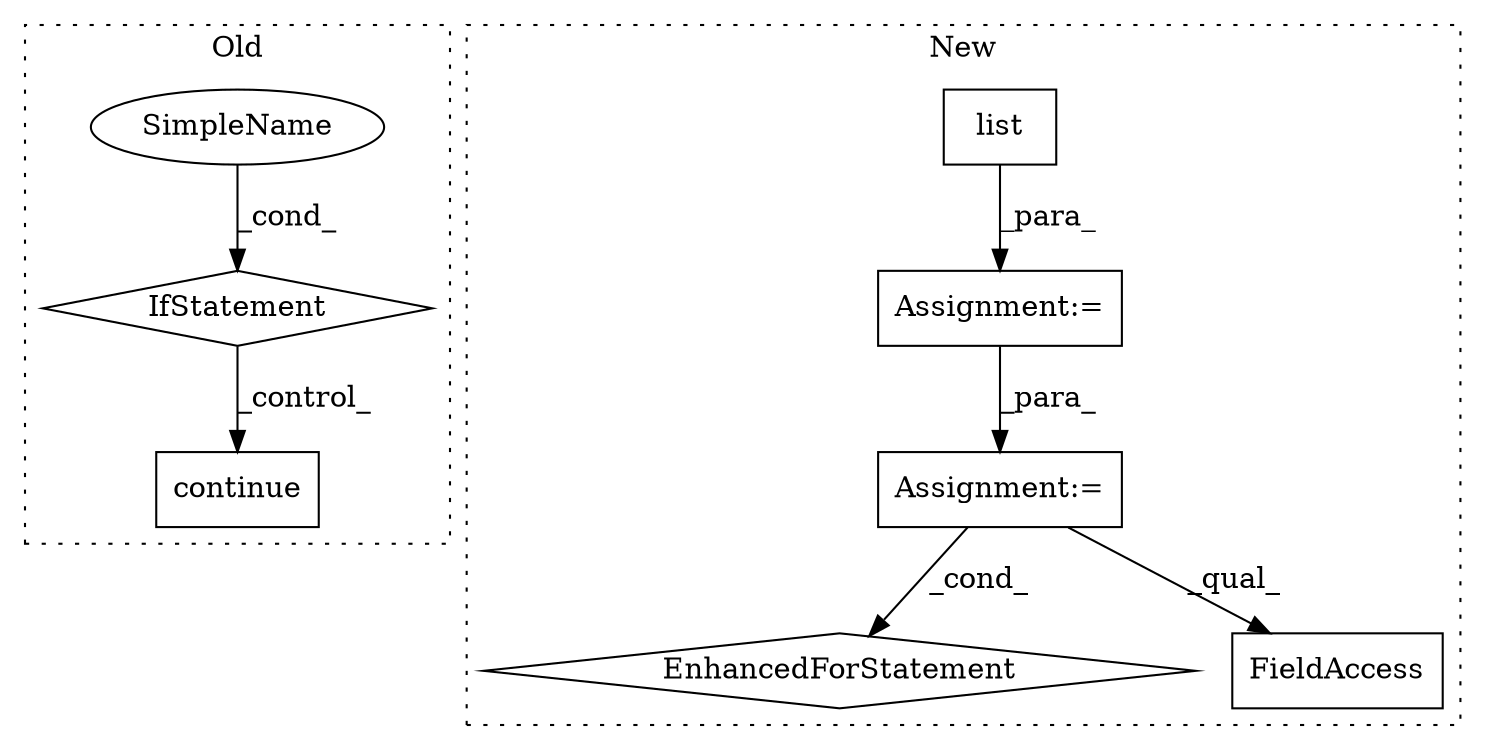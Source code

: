 digraph G {
subgraph cluster0 {
1 [label="continue" a="18" s="2492" l="9" shape="box"];
3 [label="IfStatement" a="25" s="2398,2424" l="10,2" shape="diamond"];
4 [label="SimpleName" a="42" s="" l="" shape="ellipse"];
label = "Old";
style="dotted";
}
subgraph cluster1 {
2 [label="list" a="32" s="2464,2487" l="5,1" shape="box"];
5 [label="Assignment:=" a="7" s="2463" l="1" shape="box"];
6 [label="EnhancedForStatement" a="70" s="2581,2652" l="57,2" shape="diamond"];
7 [label="FieldAccess" a="22" s="2704" l="13" shape="box"];
8 [label="Assignment:=" a="7" s="2581,2652" l="57,2" shape="box"];
label = "New";
style="dotted";
}
2 -> 5 [label="_para_"];
3 -> 1 [label="_control_"];
4 -> 3 [label="_cond_"];
5 -> 8 [label="_para_"];
8 -> 7 [label="_qual_"];
8 -> 6 [label="_cond_"];
}